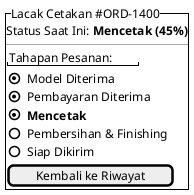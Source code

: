 @startsalt
skinparam backgroundColor transparent
{^"Lacak Cetakan #ORD-1400"
  Status Saat Ini: <b>Mencetak (45%)</b>
  --
  "Tahapan Pesanan:"
  {
    (X) Model Diterima
    (X) Pembayaran Diterima
    (X) <b>Mencetak</b>
    ( ) Pembersihan & Finishing
    ( ) Siap Dikirim
  }
  [ Kembali ke Riwayat ]
}
@endsalt
